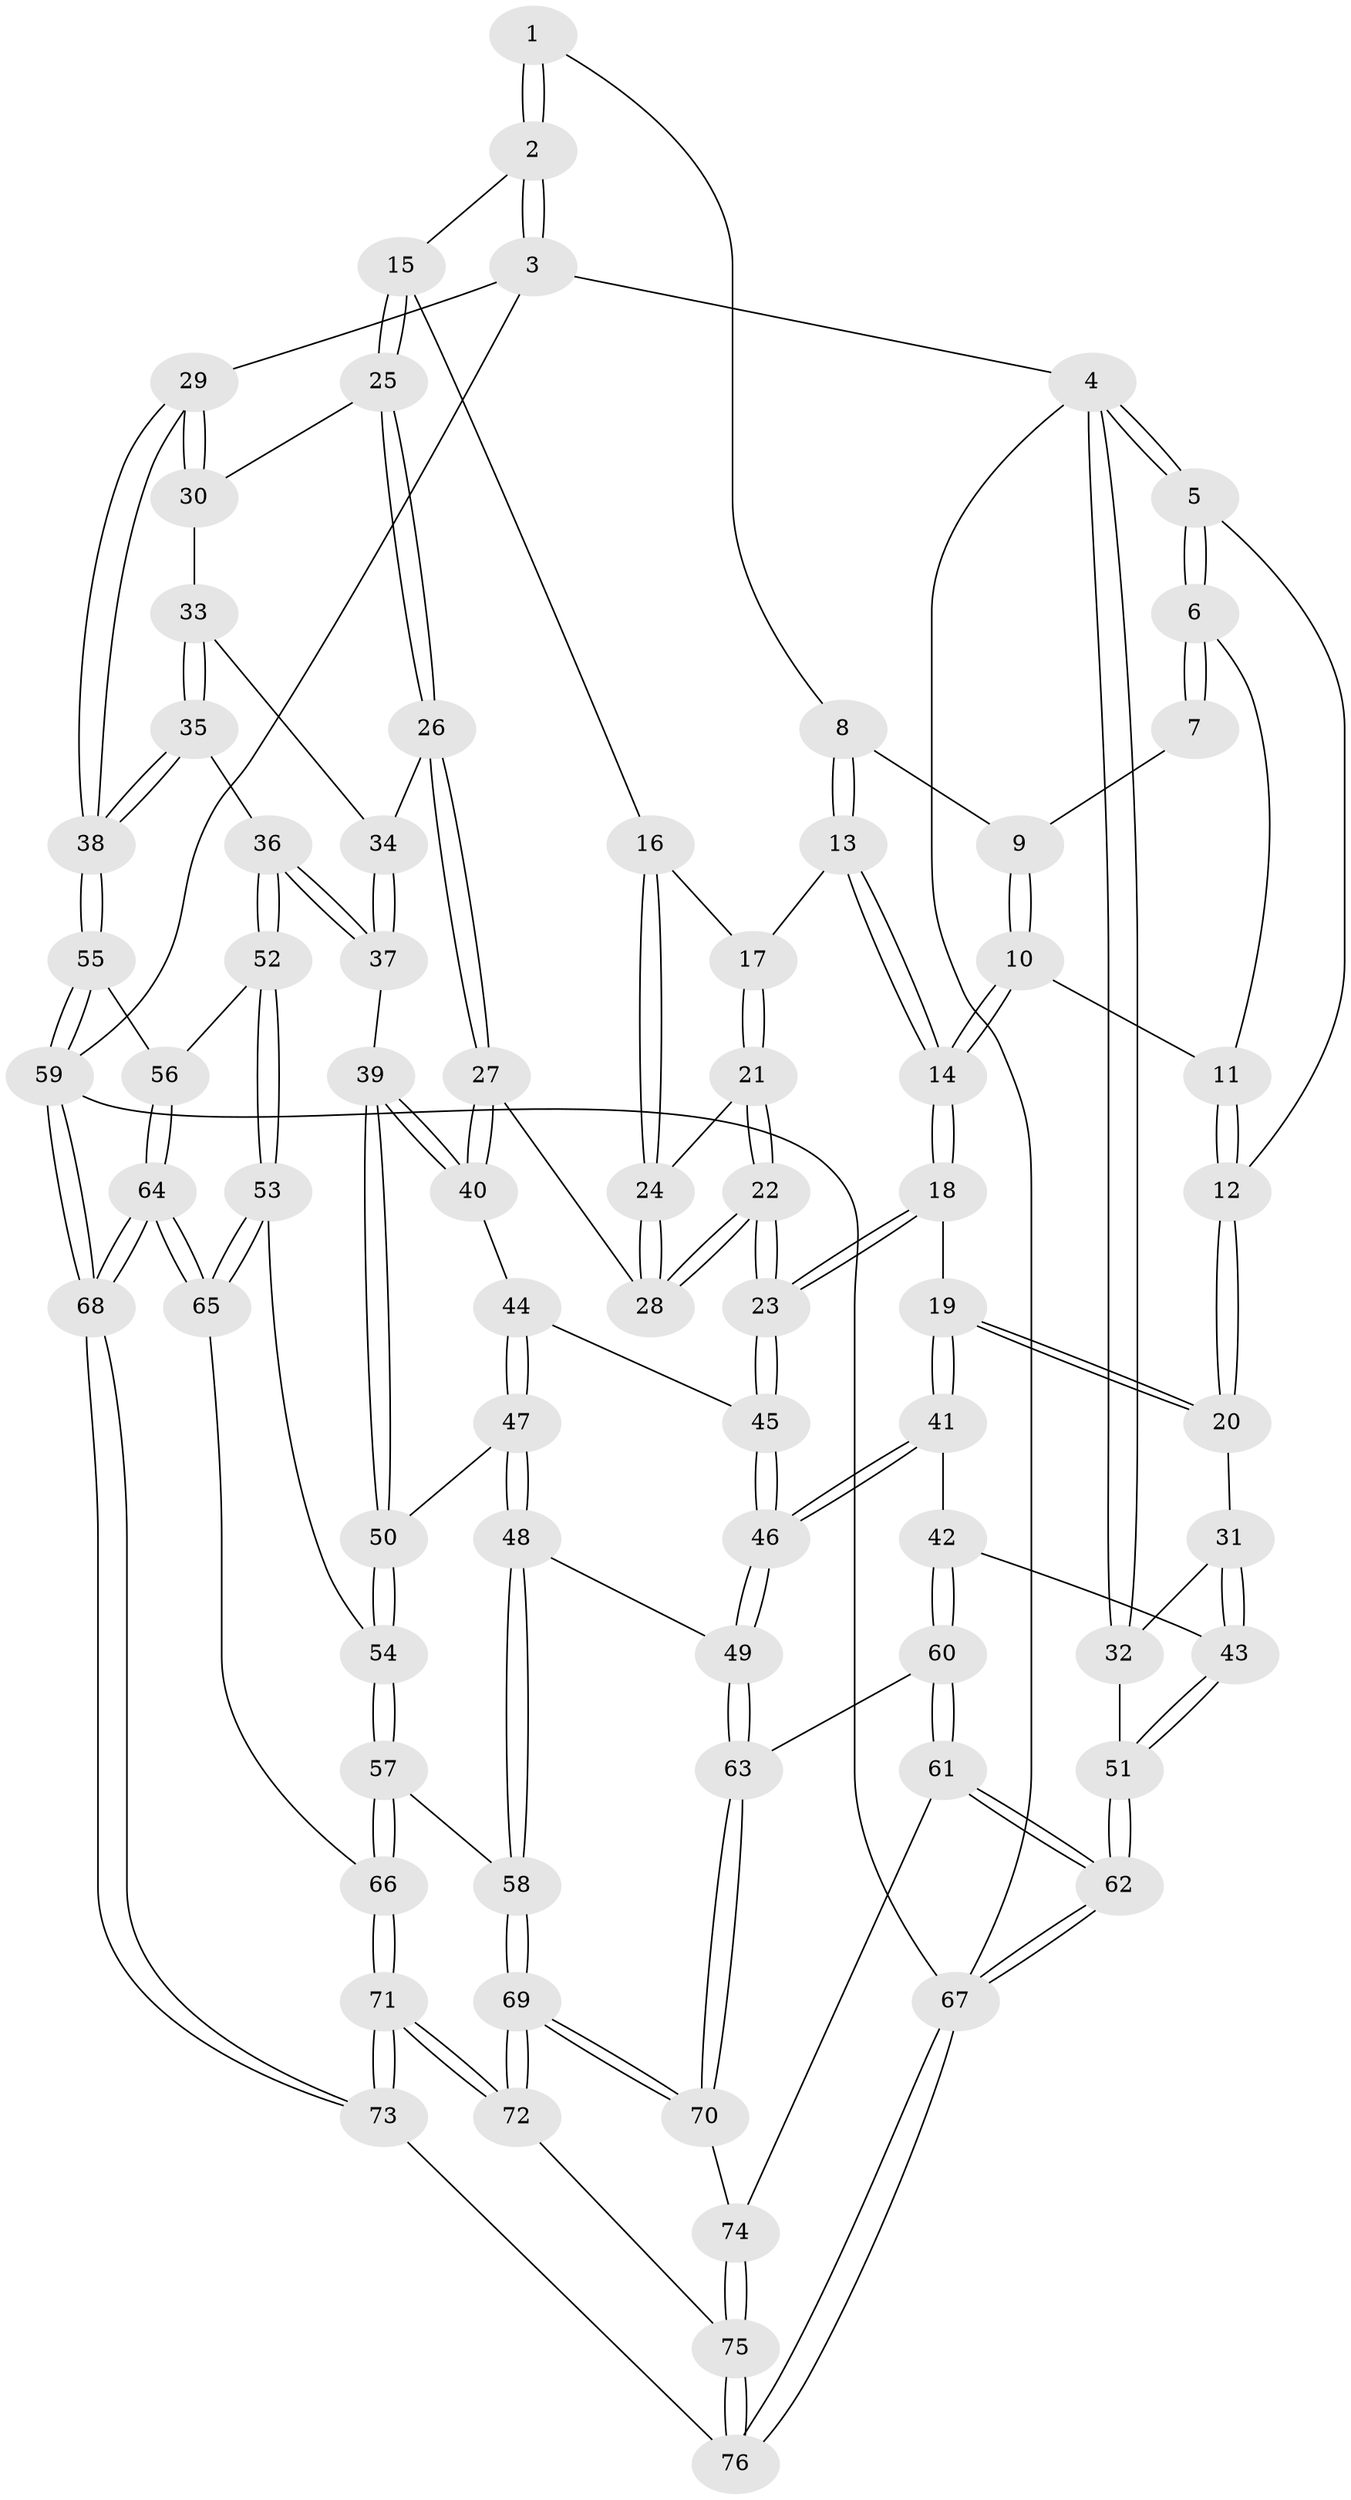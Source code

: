 // Generated by graph-tools (version 1.1) at 2025/17/03/09/25 04:17:12]
// undirected, 76 vertices, 187 edges
graph export_dot {
graph [start="1"]
  node [color=gray90,style=filled];
  1 [pos="+0.5708204627547713+0"];
  2 [pos="+0.8457291807106665+0"];
  3 [pos="+1+0"];
  4 [pos="+0+0"];
  5 [pos="+0+0"];
  6 [pos="+0.2334239001469805+0"];
  7 [pos="+0.2651068215730275+0"];
  8 [pos="+0.4188359679671119+0.04117830494434442"];
  9 [pos="+0.39388147712847393+0.015518742007682936"];
  10 [pos="+0.29279823193172083+0.09090501213840319"];
  11 [pos="+0.2312074815528897+0"];
  12 [pos="+0.10021238333986277+0.13422693321760717"];
  13 [pos="+0.42825081333527004+0.06673358591165181"];
  14 [pos="+0.31564502967513347+0.22497270841985423"];
  15 [pos="+0.839663244941699+0"];
  16 [pos="+0.6301918201594432+0.025816817291219093"];
  17 [pos="+0.6275495513039012+0.0277352267747535"];
  18 [pos="+0.3120675852892874+0.2539947780136104"];
  19 [pos="+0.25060156114561705+0.27136550502808676"];
  20 [pos="+0.09641243917697642+0.2173714690767471"];
  21 [pos="+0.5061850617626404+0.17846868898820636"];
  22 [pos="+0.3833954413073082+0.2747100165470428"];
  23 [pos="+0.3715182598310419+0.2802143722333562"];
  24 [pos="+0.6325231458505243+0.24680069704981863"];
  25 [pos="+0.8263019366804956+0.0566010361750342"];
  26 [pos="+0.7216648247760247+0.2798973173767869"];
  27 [pos="+0.6695382010141899+0.30255868847241424"];
  28 [pos="+0.6412432155002401+0.27600157218260374"];
  29 [pos="+1+0.4228785057882953"];
  30 [pos="+0.8963736524945678+0.26995744694485857"];
  31 [pos="+0.03309599421499567+0.2316699187915182"];
  32 [pos="+0+0.25485544477680283"];
  33 [pos="+0.8322088509078022+0.31378225697225853"];
  34 [pos="+0.7752298713633563+0.30995572494204604"];
  35 [pos="+0.85492169777804+0.46313430032010905"];
  36 [pos="+0.8134762415461386+0.47767214818736914"];
  37 [pos="+0.7828127589700465+0.4625215616421514"];
  38 [pos="+1+0.4584569855397754"];
  39 [pos="+0.6719746891367667+0.44028977364711247"];
  40 [pos="+0.6487865427067733+0.3837440608607685"];
  41 [pos="+0.1584315927543099+0.5422103054370446"];
  42 [pos="+0.13105003925811604+0.5541151884544588"];
  43 [pos="+0.0877350319954092+0.5428983529076454"];
  44 [pos="+0.47133157984446816+0.3782730400242711"];
  45 [pos="+0.3734747283202329+0.28358071783065214"];
  46 [pos="+0.35249760673116975+0.619381581074357"];
  47 [pos="+0.5045652662811152+0.5312172201996364"];
  48 [pos="+0.42614825688653385+0.6525186236736666"];
  49 [pos="+0.38229728774858496+0.6458607880071535"];
  50 [pos="+0.6308610347711124+0.5062461324693259"];
  51 [pos="+0+0.5124884830488218"];
  52 [pos="+0.7839022551850503+0.6207250138083712"];
  53 [pos="+0.708186397022353+0.6590923057524096"];
  54 [pos="+0.6891101353845057+0.6505051853010213"];
  55 [pos="+1+0.5307551373875434"];
  56 [pos="+0.8598902660337373+0.6550083934682278"];
  57 [pos="+0.5004299527973203+0.6902391642787765"];
  58 [pos="+0.4616167553161494+0.6881312202106314"];
  59 [pos="+1+1"];
  60 [pos="+0.11785055278792304+0.6588129252471151"];
  61 [pos="+0+0.8637140001946935"];
  62 [pos="+0+1"];
  63 [pos="+0.2488655295972814+0.8084577538343237"];
  64 [pos="+0.9098240634256252+0.9287105985548089"];
  65 [pos="+0.7193558386055056+0.7516349182562037"];
  66 [pos="+0.6447276948894157+0.8062326359485353"];
  67 [pos="+0+1"];
  68 [pos="+1+1"];
  69 [pos="+0.479633161705768+0.9016915796427787"];
  70 [pos="+0.242741218755491+0.8325843694146419"];
  71 [pos="+0.5594445614094665+1"];
  72 [pos="+0.5032514926634596+0.954241591158067"];
  73 [pos="+0.6037756242602947+1"];
  74 [pos="+0.20091664775874107+0.8873266050965075"];
  75 [pos="+0.22225972487657308+0.9400622880717373"];
  76 [pos="+0.24563644444943736+1"];
  1 -- 2;
  1 -- 2;
  1 -- 8;
  2 -- 3;
  2 -- 3;
  2 -- 15;
  3 -- 4;
  3 -- 29;
  3 -- 59;
  4 -- 5;
  4 -- 5;
  4 -- 32;
  4 -- 32;
  4 -- 67;
  5 -- 6;
  5 -- 6;
  5 -- 12;
  6 -- 7;
  6 -- 7;
  6 -- 11;
  7 -- 9;
  8 -- 9;
  8 -- 13;
  8 -- 13;
  9 -- 10;
  9 -- 10;
  10 -- 11;
  10 -- 14;
  10 -- 14;
  11 -- 12;
  11 -- 12;
  12 -- 20;
  12 -- 20;
  13 -- 14;
  13 -- 14;
  13 -- 17;
  14 -- 18;
  14 -- 18;
  15 -- 16;
  15 -- 25;
  15 -- 25;
  16 -- 17;
  16 -- 24;
  16 -- 24;
  17 -- 21;
  17 -- 21;
  18 -- 19;
  18 -- 23;
  18 -- 23;
  19 -- 20;
  19 -- 20;
  19 -- 41;
  19 -- 41;
  20 -- 31;
  21 -- 22;
  21 -- 22;
  21 -- 24;
  22 -- 23;
  22 -- 23;
  22 -- 28;
  22 -- 28;
  23 -- 45;
  23 -- 45;
  24 -- 28;
  24 -- 28;
  25 -- 26;
  25 -- 26;
  25 -- 30;
  26 -- 27;
  26 -- 27;
  26 -- 34;
  27 -- 28;
  27 -- 40;
  27 -- 40;
  29 -- 30;
  29 -- 30;
  29 -- 38;
  29 -- 38;
  30 -- 33;
  31 -- 32;
  31 -- 43;
  31 -- 43;
  32 -- 51;
  33 -- 34;
  33 -- 35;
  33 -- 35;
  34 -- 37;
  34 -- 37;
  35 -- 36;
  35 -- 38;
  35 -- 38;
  36 -- 37;
  36 -- 37;
  36 -- 52;
  36 -- 52;
  37 -- 39;
  38 -- 55;
  38 -- 55;
  39 -- 40;
  39 -- 40;
  39 -- 50;
  39 -- 50;
  40 -- 44;
  41 -- 42;
  41 -- 46;
  41 -- 46;
  42 -- 43;
  42 -- 60;
  42 -- 60;
  43 -- 51;
  43 -- 51;
  44 -- 45;
  44 -- 47;
  44 -- 47;
  45 -- 46;
  45 -- 46;
  46 -- 49;
  46 -- 49;
  47 -- 48;
  47 -- 48;
  47 -- 50;
  48 -- 49;
  48 -- 58;
  48 -- 58;
  49 -- 63;
  49 -- 63;
  50 -- 54;
  50 -- 54;
  51 -- 62;
  51 -- 62;
  52 -- 53;
  52 -- 53;
  52 -- 56;
  53 -- 54;
  53 -- 65;
  53 -- 65;
  54 -- 57;
  54 -- 57;
  55 -- 56;
  55 -- 59;
  55 -- 59;
  56 -- 64;
  56 -- 64;
  57 -- 58;
  57 -- 66;
  57 -- 66;
  58 -- 69;
  58 -- 69;
  59 -- 68;
  59 -- 68;
  59 -- 67;
  60 -- 61;
  60 -- 61;
  60 -- 63;
  61 -- 62;
  61 -- 62;
  61 -- 74;
  62 -- 67;
  62 -- 67;
  63 -- 70;
  63 -- 70;
  64 -- 65;
  64 -- 65;
  64 -- 68;
  64 -- 68;
  65 -- 66;
  66 -- 71;
  66 -- 71;
  67 -- 76;
  67 -- 76;
  68 -- 73;
  68 -- 73;
  69 -- 70;
  69 -- 70;
  69 -- 72;
  69 -- 72;
  70 -- 74;
  71 -- 72;
  71 -- 72;
  71 -- 73;
  71 -- 73;
  72 -- 75;
  73 -- 76;
  74 -- 75;
  74 -- 75;
  75 -- 76;
  75 -- 76;
}
